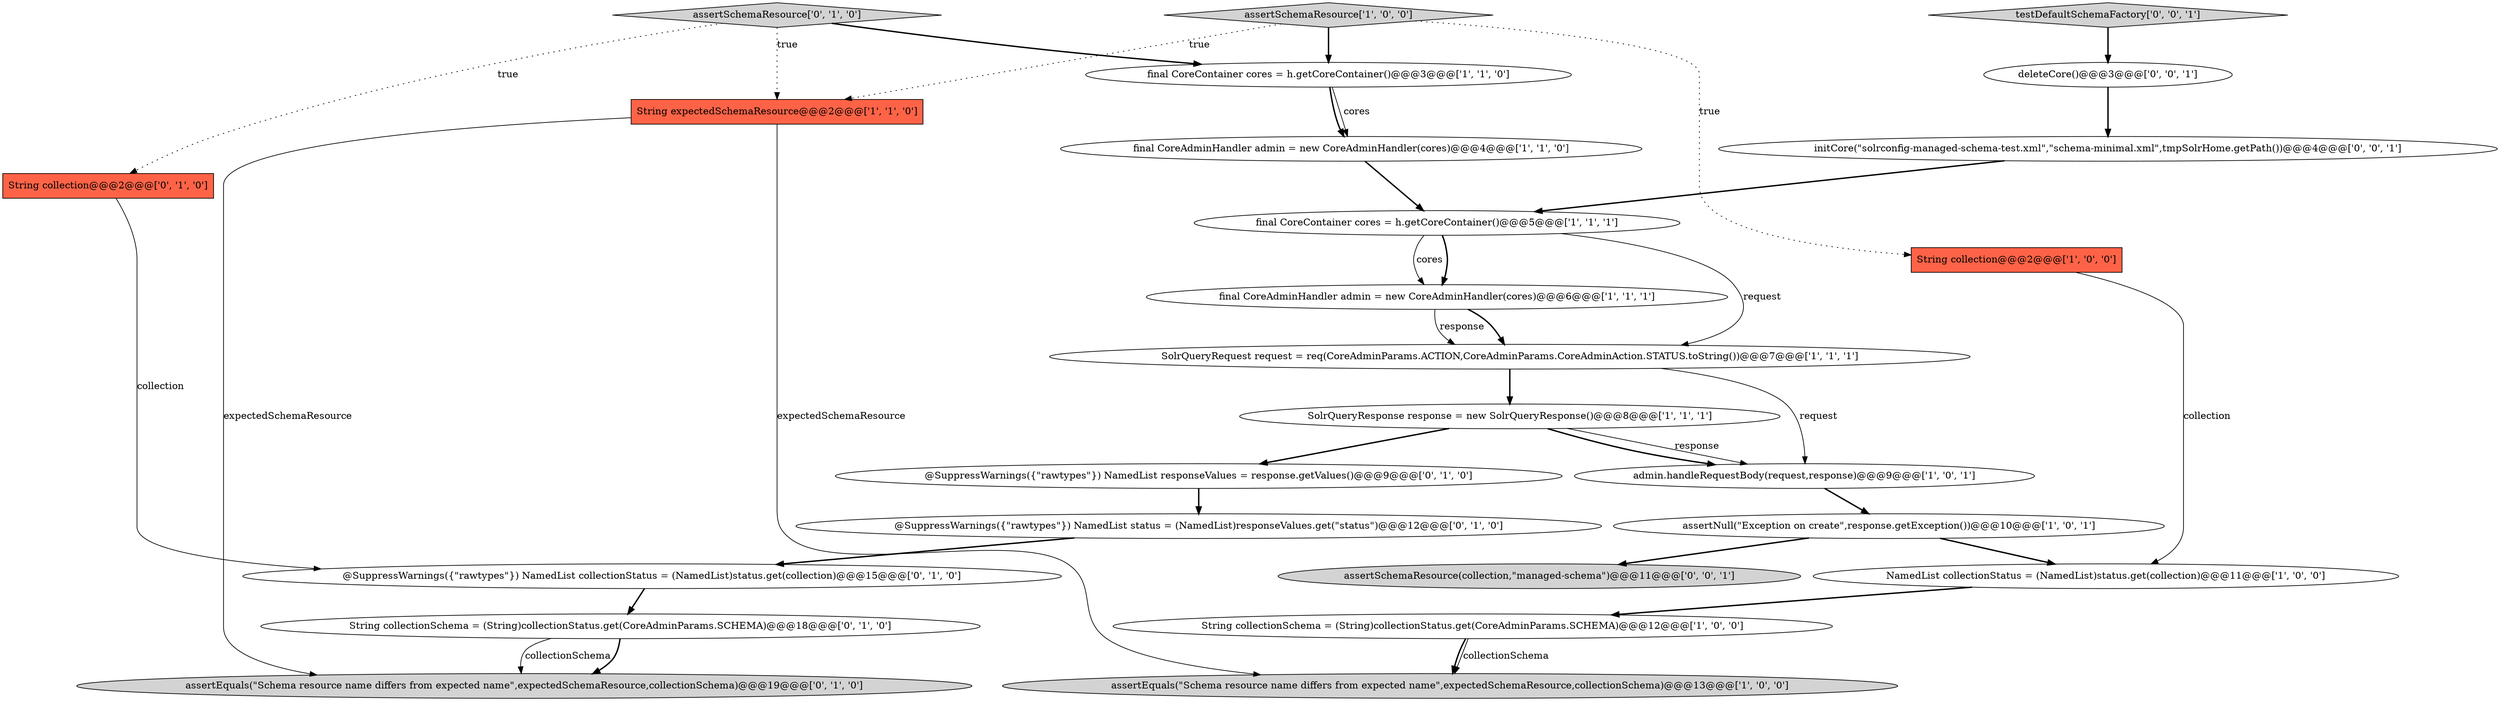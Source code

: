 digraph {
9 [style = filled, label = "SolrQueryRequest request = req(CoreAdminParams.ACTION,CoreAdminParams.CoreAdminAction.STATUS.toString())@@@7@@@['1', '1', '1']", fillcolor = white, shape = ellipse image = "AAA0AAABBB1BBB"];
23 [style = filled, label = "initCore(\"solrconfig-managed-schema-test.xml\",\"schema-minimal.xml\",tmpSolrHome.getPath())@@@4@@@['0', '0', '1']", fillcolor = white, shape = ellipse image = "AAA0AAABBB3BBB"];
22 [style = filled, label = "deleteCore()@@@3@@@['0', '0', '1']", fillcolor = white, shape = ellipse image = "AAA0AAABBB3BBB"];
20 [style = filled, label = "assertSchemaResource['0', '1', '0']", fillcolor = lightgray, shape = diamond image = "AAA0AAABBB2BBB"];
21 [style = filled, label = "testDefaultSchemaFactory['0', '0', '1']", fillcolor = lightgray, shape = diamond image = "AAA0AAABBB3BBB"];
12 [style = filled, label = "String collectionSchema = (String)collectionStatus.get(CoreAdminParams.SCHEMA)@@@12@@@['1', '0', '0']", fillcolor = white, shape = ellipse image = "AAA0AAABBB1BBB"];
18 [style = filled, label = "@SuppressWarnings({\"rawtypes\"}) NamedList status = (NamedList)responseValues.get(\"status\")@@@12@@@['0', '1', '0']", fillcolor = white, shape = ellipse image = "AAA1AAABBB2BBB"];
16 [style = filled, label = "String collectionSchema = (String)collectionStatus.get(CoreAdminParams.SCHEMA)@@@18@@@['0', '1', '0']", fillcolor = white, shape = ellipse image = "AAA0AAABBB2BBB"];
17 [style = filled, label = "String collection@@@2@@@['0', '1', '0']", fillcolor = tomato, shape = box image = "AAA0AAABBB2BBB"];
10 [style = filled, label = "final CoreAdminHandler admin = new CoreAdminHandler(cores)@@@6@@@['1', '1', '1']", fillcolor = white, shape = ellipse image = "AAA0AAABBB1BBB"];
15 [style = filled, label = "@SuppressWarnings({\"rawtypes\"}) NamedList collectionStatus = (NamedList)status.get(collection)@@@15@@@['0', '1', '0']", fillcolor = white, shape = ellipse image = "AAA1AAABBB2BBB"];
7 [style = filled, label = "assertNull(\"Exception on create\",response.getException())@@@10@@@['1', '0', '1']", fillcolor = white, shape = ellipse image = "AAA0AAABBB1BBB"];
2 [style = filled, label = "final CoreContainer cores = h.getCoreContainer()@@@3@@@['1', '1', '0']", fillcolor = white, shape = ellipse image = "AAA0AAABBB1BBB"];
8 [style = filled, label = "assertSchemaResource['1', '0', '0']", fillcolor = lightgray, shape = diamond image = "AAA0AAABBB1BBB"];
0 [style = filled, label = "assertEquals(\"Schema resource name differs from expected name\",expectedSchemaResource,collectionSchema)@@@13@@@['1', '0', '0']", fillcolor = lightgray, shape = ellipse image = "AAA0AAABBB1BBB"];
6 [style = filled, label = "NamedList collectionStatus = (NamedList)status.get(collection)@@@11@@@['1', '0', '0']", fillcolor = white, shape = ellipse image = "AAA0AAABBB1BBB"];
13 [style = filled, label = "admin.handleRequestBody(request,response)@@@9@@@['1', '0', '1']", fillcolor = white, shape = ellipse image = "AAA0AAABBB1BBB"];
24 [style = filled, label = "assertSchemaResource(collection,\"managed-schema\")@@@11@@@['0', '0', '1']", fillcolor = lightgray, shape = ellipse image = "AAA0AAABBB3BBB"];
19 [style = filled, label = "@SuppressWarnings({\"rawtypes\"}) NamedList responseValues = response.getValues()@@@9@@@['0', '1', '0']", fillcolor = white, shape = ellipse image = "AAA0AAABBB2BBB"];
4 [style = filled, label = "final CoreContainer cores = h.getCoreContainer()@@@5@@@['1', '1', '1']", fillcolor = white, shape = ellipse image = "AAA0AAABBB1BBB"];
3 [style = filled, label = "String collection@@@2@@@['1', '0', '0']", fillcolor = tomato, shape = box image = "AAA0AAABBB1BBB"];
14 [style = filled, label = "assertEquals(\"Schema resource name differs from expected name\",expectedSchemaResource,collectionSchema)@@@19@@@['0', '1', '0']", fillcolor = lightgray, shape = ellipse image = "AAA0AAABBB2BBB"];
11 [style = filled, label = "String expectedSchemaResource@@@2@@@['1', '1', '0']", fillcolor = tomato, shape = box image = "AAA0AAABBB1BBB"];
5 [style = filled, label = "SolrQueryResponse response = new SolrQueryResponse()@@@8@@@['1', '1', '1']", fillcolor = white, shape = ellipse image = "AAA0AAABBB1BBB"];
1 [style = filled, label = "final CoreAdminHandler admin = new CoreAdminHandler(cores)@@@4@@@['1', '1', '0']", fillcolor = white, shape = ellipse image = "AAA0AAABBB1BBB"];
12->0 [style = bold, label=""];
5->13 [style = solid, label="response"];
5->19 [style = bold, label=""];
8->11 [style = dotted, label="true"];
13->7 [style = bold, label=""];
17->15 [style = solid, label="collection"];
7->24 [style = bold, label=""];
21->22 [style = bold, label=""];
10->9 [style = bold, label=""];
3->6 [style = solid, label="collection"];
9->13 [style = solid, label="request"];
11->14 [style = solid, label="expectedSchemaResource"];
7->6 [style = bold, label=""];
4->9 [style = solid, label="request"];
20->17 [style = dotted, label="true"];
5->13 [style = bold, label=""];
10->9 [style = solid, label="response"];
16->14 [style = solid, label="collectionSchema"];
12->0 [style = solid, label="collectionSchema"];
8->2 [style = bold, label=""];
16->14 [style = bold, label=""];
2->1 [style = bold, label=""];
15->16 [style = bold, label=""];
6->12 [style = bold, label=""];
1->4 [style = bold, label=""];
4->10 [style = bold, label=""];
11->0 [style = solid, label="expectedSchemaResource"];
8->3 [style = dotted, label="true"];
20->2 [style = bold, label=""];
22->23 [style = bold, label=""];
23->4 [style = bold, label=""];
9->5 [style = bold, label=""];
19->18 [style = bold, label=""];
2->1 [style = solid, label="cores"];
20->11 [style = dotted, label="true"];
4->10 [style = solid, label="cores"];
18->15 [style = bold, label=""];
}
